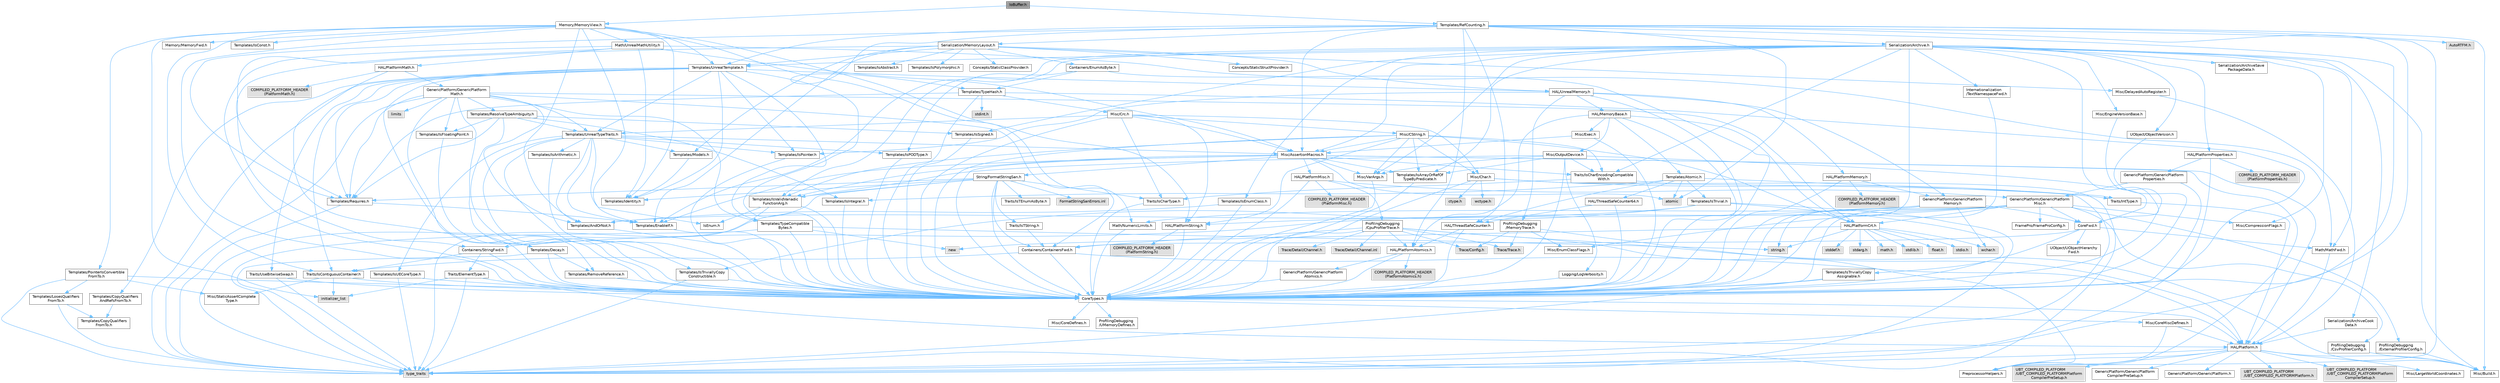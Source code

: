 digraph "IoBuffer.h"
{
 // INTERACTIVE_SVG=YES
 // LATEX_PDF_SIZE
  bgcolor="transparent";
  edge [fontname=Helvetica,fontsize=10,labelfontname=Helvetica,labelfontsize=10];
  node [fontname=Helvetica,fontsize=10,shape=box,height=0.2,width=0.4];
  Node1 [id="Node000001",label="IoBuffer.h",height=0.2,width=0.4,color="gray40", fillcolor="grey60", style="filled", fontcolor="black",tooltip=" "];
  Node1 -> Node2 [id="edge1_Node000001_Node000002",color="steelblue1",style="solid",tooltip=" "];
  Node2 [id="Node000002",label="Memory/MemoryView.h",height=0.2,width=0.4,color="grey40", fillcolor="white", style="filled",URL="$db/d99/MemoryView_8h.html",tooltip=" "];
  Node2 -> Node3 [id="edge2_Node000002_Node000003",color="steelblue1",style="solid",tooltip=" "];
  Node3 [id="Node000003",label="CoreTypes.h",height=0.2,width=0.4,color="grey40", fillcolor="white", style="filled",URL="$dc/dec/CoreTypes_8h.html",tooltip=" "];
  Node3 -> Node4 [id="edge3_Node000003_Node000004",color="steelblue1",style="solid",tooltip=" "];
  Node4 [id="Node000004",label="HAL/Platform.h",height=0.2,width=0.4,color="grey40", fillcolor="white", style="filled",URL="$d9/dd0/Platform_8h.html",tooltip=" "];
  Node4 -> Node5 [id="edge4_Node000004_Node000005",color="steelblue1",style="solid",tooltip=" "];
  Node5 [id="Node000005",label="Misc/Build.h",height=0.2,width=0.4,color="grey40", fillcolor="white", style="filled",URL="$d3/dbb/Build_8h.html",tooltip=" "];
  Node4 -> Node6 [id="edge5_Node000004_Node000006",color="steelblue1",style="solid",tooltip=" "];
  Node6 [id="Node000006",label="Misc/LargeWorldCoordinates.h",height=0.2,width=0.4,color="grey40", fillcolor="white", style="filled",URL="$d2/dcb/LargeWorldCoordinates_8h.html",tooltip=" "];
  Node4 -> Node7 [id="edge6_Node000004_Node000007",color="steelblue1",style="solid",tooltip=" "];
  Node7 [id="Node000007",label="type_traits",height=0.2,width=0.4,color="grey60", fillcolor="#E0E0E0", style="filled",tooltip=" "];
  Node4 -> Node8 [id="edge7_Node000004_Node000008",color="steelblue1",style="solid",tooltip=" "];
  Node8 [id="Node000008",label="PreprocessorHelpers.h",height=0.2,width=0.4,color="grey40", fillcolor="white", style="filled",URL="$db/ddb/PreprocessorHelpers_8h.html",tooltip=" "];
  Node4 -> Node9 [id="edge8_Node000004_Node000009",color="steelblue1",style="solid",tooltip=" "];
  Node9 [id="Node000009",label="UBT_COMPILED_PLATFORM\l/UBT_COMPILED_PLATFORMPlatform\lCompilerPreSetup.h",height=0.2,width=0.4,color="grey60", fillcolor="#E0E0E0", style="filled",tooltip=" "];
  Node4 -> Node10 [id="edge9_Node000004_Node000010",color="steelblue1",style="solid",tooltip=" "];
  Node10 [id="Node000010",label="GenericPlatform/GenericPlatform\lCompilerPreSetup.h",height=0.2,width=0.4,color="grey40", fillcolor="white", style="filled",URL="$d9/dc8/GenericPlatformCompilerPreSetup_8h.html",tooltip=" "];
  Node4 -> Node11 [id="edge10_Node000004_Node000011",color="steelblue1",style="solid",tooltip=" "];
  Node11 [id="Node000011",label="GenericPlatform/GenericPlatform.h",height=0.2,width=0.4,color="grey40", fillcolor="white", style="filled",URL="$d6/d84/GenericPlatform_8h.html",tooltip=" "];
  Node4 -> Node12 [id="edge11_Node000004_Node000012",color="steelblue1",style="solid",tooltip=" "];
  Node12 [id="Node000012",label="UBT_COMPILED_PLATFORM\l/UBT_COMPILED_PLATFORMPlatform.h",height=0.2,width=0.4,color="grey60", fillcolor="#E0E0E0", style="filled",tooltip=" "];
  Node4 -> Node13 [id="edge12_Node000004_Node000013",color="steelblue1",style="solid",tooltip=" "];
  Node13 [id="Node000013",label="UBT_COMPILED_PLATFORM\l/UBT_COMPILED_PLATFORMPlatform\lCompilerSetup.h",height=0.2,width=0.4,color="grey60", fillcolor="#E0E0E0", style="filled",tooltip=" "];
  Node3 -> Node14 [id="edge13_Node000003_Node000014",color="steelblue1",style="solid",tooltip=" "];
  Node14 [id="Node000014",label="ProfilingDebugging\l/UMemoryDefines.h",height=0.2,width=0.4,color="grey40", fillcolor="white", style="filled",URL="$d2/da2/UMemoryDefines_8h.html",tooltip=" "];
  Node3 -> Node15 [id="edge14_Node000003_Node000015",color="steelblue1",style="solid",tooltip=" "];
  Node15 [id="Node000015",label="Misc/CoreMiscDefines.h",height=0.2,width=0.4,color="grey40", fillcolor="white", style="filled",URL="$da/d38/CoreMiscDefines_8h.html",tooltip=" "];
  Node15 -> Node4 [id="edge15_Node000015_Node000004",color="steelblue1",style="solid",tooltip=" "];
  Node15 -> Node8 [id="edge16_Node000015_Node000008",color="steelblue1",style="solid",tooltip=" "];
  Node3 -> Node16 [id="edge17_Node000003_Node000016",color="steelblue1",style="solid",tooltip=" "];
  Node16 [id="Node000016",label="Misc/CoreDefines.h",height=0.2,width=0.4,color="grey40", fillcolor="white", style="filled",URL="$d3/dd2/CoreDefines_8h.html",tooltip=" "];
  Node2 -> Node17 [id="edge18_Node000002_Node000017",color="steelblue1",style="solid",tooltip=" "];
  Node17 [id="Node000017",label="HAL/PlatformString.h",height=0.2,width=0.4,color="grey40", fillcolor="white", style="filled",URL="$db/db5/PlatformString_8h.html",tooltip=" "];
  Node17 -> Node3 [id="edge19_Node000017_Node000003",color="steelblue1",style="solid",tooltip=" "];
  Node17 -> Node18 [id="edge20_Node000017_Node000018",color="steelblue1",style="solid",tooltip=" "];
  Node18 [id="Node000018",label="COMPILED_PLATFORM_HEADER\l(PlatformString.h)",height=0.2,width=0.4,color="grey60", fillcolor="#E0E0E0", style="filled",tooltip=" "];
  Node2 -> Node19 [id="edge21_Node000002_Node000019",color="steelblue1",style="solid",tooltip=" "];
  Node19 [id="Node000019",label="Math/NumericLimits.h",height=0.2,width=0.4,color="grey40", fillcolor="white", style="filled",URL="$df/d1b/NumericLimits_8h.html",tooltip=" "];
  Node19 -> Node3 [id="edge22_Node000019_Node000003",color="steelblue1",style="solid",tooltip=" "];
  Node2 -> Node20 [id="edge23_Node000002_Node000020",color="steelblue1",style="solid",tooltip=" "];
  Node20 [id="Node000020",label="Math/UnrealMathUtility.h",height=0.2,width=0.4,color="grey40", fillcolor="white", style="filled",URL="$db/db8/UnrealMathUtility_8h.html",tooltip=" "];
  Node20 -> Node3 [id="edge24_Node000020_Node000003",color="steelblue1",style="solid",tooltip=" "];
  Node20 -> Node21 [id="edge25_Node000020_Node000021",color="steelblue1",style="solid",tooltip=" "];
  Node21 [id="Node000021",label="Misc/AssertionMacros.h",height=0.2,width=0.4,color="grey40", fillcolor="white", style="filled",URL="$d0/dfa/AssertionMacros_8h.html",tooltip=" "];
  Node21 -> Node3 [id="edge26_Node000021_Node000003",color="steelblue1",style="solid",tooltip=" "];
  Node21 -> Node4 [id="edge27_Node000021_Node000004",color="steelblue1",style="solid",tooltip=" "];
  Node21 -> Node22 [id="edge28_Node000021_Node000022",color="steelblue1",style="solid",tooltip=" "];
  Node22 [id="Node000022",label="HAL/PlatformMisc.h",height=0.2,width=0.4,color="grey40", fillcolor="white", style="filled",URL="$d0/df5/PlatformMisc_8h.html",tooltip=" "];
  Node22 -> Node3 [id="edge29_Node000022_Node000003",color="steelblue1",style="solid",tooltip=" "];
  Node22 -> Node23 [id="edge30_Node000022_Node000023",color="steelblue1",style="solid",tooltip=" "];
  Node23 [id="Node000023",label="GenericPlatform/GenericPlatform\lMisc.h",height=0.2,width=0.4,color="grey40", fillcolor="white", style="filled",URL="$db/d9a/GenericPlatformMisc_8h.html",tooltip=" "];
  Node23 -> Node24 [id="edge31_Node000023_Node000024",color="steelblue1",style="solid",tooltip=" "];
  Node24 [id="Node000024",label="Containers/StringFwd.h",height=0.2,width=0.4,color="grey40", fillcolor="white", style="filled",URL="$df/d37/StringFwd_8h.html",tooltip=" "];
  Node24 -> Node3 [id="edge32_Node000024_Node000003",color="steelblue1",style="solid",tooltip=" "];
  Node24 -> Node25 [id="edge33_Node000024_Node000025",color="steelblue1",style="solid",tooltip=" "];
  Node25 [id="Node000025",label="Traits/ElementType.h",height=0.2,width=0.4,color="grey40", fillcolor="white", style="filled",URL="$d5/d4f/ElementType_8h.html",tooltip=" "];
  Node25 -> Node4 [id="edge34_Node000025_Node000004",color="steelblue1",style="solid",tooltip=" "];
  Node25 -> Node26 [id="edge35_Node000025_Node000026",color="steelblue1",style="solid",tooltip=" "];
  Node26 [id="Node000026",label="initializer_list",height=0.2,width=0.4,color="grey60", fillcolor="#E0E0E0", style="filled",tooltip=" "];
  Node25 -> Node7 [id="edge36_Node000025_Node000007",color="steelblue1",style="solid",tooltip=" "];
  Node24 -> Node27 [id="edge37_Node000024_Node000027",color="steelblue1",style="solid",tooltip=" "];
  Node27 [id="Node000027",label="Traits/IsContiguousContainer.h",height=0.2,width=0.4,color="grey40", fillcolor="white", style="filled",URL="$d5/d3c/IsContiguousContainer_8h.html",tooltip=" "];
  Node27 -> Node3 [id="edge38_Node000027_Node000003",color="steelblue1",style="solid",tooltip=" "];
  Node27 -> Node28 [id="edge39_Node000027_Node000028",color="steelblue1",style="solid",tooltip=" "];
  Node28 [id="Node000028",label="Misc/StaticAssertComplete\lType.h",height=0.2,width=0.4,color="grey40", fillcolor="white", style="filled",URL="$d5/d4e/StaticAssertCompleteType_8h.html",tooltip=" "];
  Node27 -> Node26 [id="edge40_Node000027_Node000026",color="steelblue1",style="solid",tooltip=" "];
  Node23 -> Node29 [id="edge41_Node000023_Node000029",color="steelblue1",style="solid",tooltip=" "];
  Node29 [id="Node000029",label="CoreFwd.h",height=0.2,width=0.4,color="grey40", fillcolor="white", style="filled",URL="$d1/d1e/CoreFwd_8h.html",tooltip=" "];
  Node29 -> Node3 [id="edge42_Node000029_Node000003",color="steelblue1",style="solid",tooltip=" "];
  Node29 -> Node30 [id="edge43_Node000029_Node000030",color="steelblue1",style="solid",tooltip=" "];
  Node30 [id="Node000030",label="Containers/ContainersFwd.h",height=0.2,width=0.4,color="grey40", fillcolor="white", style="filled",URL="$d4/d0a/ContainersFwd_8h.html",tooltip=" "];
  Node30 -> Node4 [id="edge44_Node000030_Node000004",color="steelblue1",style="solid",tooltip=" "];
  Node30 -> Node3 [id="edge45_Node000030_Node000003",color="steelblue1",style="solid",tooltip=" "];
  Node30 -> Node27 [id="edge46_Node000030_Node000027",color="steelblue1",style="solid",tooltip=" "];
  Node29 -> Node31 [id="edge47_Node000029_Node000031",color="steelblue1",style="solid",tooltip=" "];
  Node31 [id="Node000031",label="Math/MathFwd.h",height=0.2,width=0.4,color="grey40", fillcolor="white", style="filled",URL="$d2/d10/MathFwd_8h.html",tooltip=" "];
  Node31 -> Node4 [id="edge48_Node000031_Node000004",color="steelblue1",style="solid",tooltip=" "];
  Node29 -> Node32 [id="edge49_Node000029_Node000032",color="steelblue1",style="solid",tooltip=" "];
  Node32 [id="Node000032",label="UObject/UObjectHierarchy\lFwd.h",height=0.2,width=0.4,color="grey40", fillcolor="white", style="filled",URL="$d3/d13/UObjectHierarchyFwd_8h.html",tooltip=" "];
  Node23 -> Node3 [id="edge50_Node000023_Node000003",color="steelblue1",style="solid",tooltip=" "];
  Node23 -> Node33 [id="edge51_Node000023_Node000033",color="steelblue1",style="solid",tooltip=" "];
  Node33 [id="Node000033",label="FramePro/FrameProConfig.h",height=0.2,width=0.4,color="grey40", fillcolor="white", style="filled",URL="$d7/d90/FrameProConfig_8h.html",tooltip=" "];
  Node23 -> Node34 [id="edge52_Node000023_Node000034",color="steelblue1",style="solid",tooltip=" "];
  Node34 [id="Node000034",label="HAL/PlatformCrt.h",height=0.2,width=0.4,color="grey40", fillcolor="white", style="filled",URL="$d8/d75/PlatformCrt_8h.html",tooltip=" "];
  Node34 -> Node35 [id="edge53_Node000034_Node000035",color="steelblue1",style="solid",tooltip=" "];
  Node35 [id="Node000035",label="new",height=0.2,width=0.4,color="grey60", fillcolor="#E0E0E0", style="filled",tooltip=" "];
  Node34 -> Node36 [id="edge54_Node000034_Node000036",color="steelblue1",style="solid",tooltip=" "];
  Node36 [id="Node000036",label="wchar.h",height=0.2,width=0.4,color="grey60", fillcolor="#E0E0E0", style="filled",tooltip=" "];
  Node34 -> Node37 [id="edge55_Node000034_Node000037",color="steelblue1",style="solid",tooltip=" "];
  Node37 [id="Node000037",label="stddef.h",height=0.2,width=0.4,color="grey60", fillcolor="#E0E0E0", style="filled",tooltip=" "];
  Node34 -> Node38 [id="edge56_Node000034_Node000038",color="steelblue1",style="solid",tooltip=" "];
  Node38 [id="Node000038",label="stdlib.h",height=0.2,width=0.4,color="grey60", fillcolor="#E0E0E0", style="filled",tooltip=" "];
  Node34 -> Node39 [id="edge57_Node000034_Node000039",color="steelblue1",style="solid",tooltip=" "];
  Node39 [id="Node000039",label="stdio.h",height=0.2,width=0.4,color="grey60", fillcolor="#E0E0E0", style="filled",tooltip=" "];
  Node34 -> Node40 [id="edge58_Node000034_Node000040",color="steelblue1",style="solid",tooltip=" "];
  Node40 [id="Node000040",label="stdarg.h",height=0.2,width=0.4,color="grey60", fillcolor="#E0E0E0", style="filled",tooltip=" "];
  Node34 -> Node41 [id="edge59_Node000034_Node000041",color="steelblue1",style="solid",tooltip=" "];
  Node41 [id="Node000041",label="math.h",height=0.2,width=0.4,color="grey60", fillcolor="#E0E0E0", style="filled",tooltip=" "];
  Node34 -> Node42 [id="edge60_Node000034_Node000042",color="steelblue1",style="solid",tooltip=" "];
  Node42 [id="Node000042",label="float.h",height=0.2,width=0.4,color="grey60", fillcolor="#E0E0E0", style="filled",tooltip=" "];
  Node34 -> Node43 [id="edge61_Node000034_Node000043",color="steelblue1",style="solid",tooltip=" "];
  Node43 [id="Node000043",label="string.h",height=0.2,width=0.4,color="grey60", fillcolor="#E0E0E0", style="filled",tooltip=" "];
  Node23 -> Node19 [id="edge62_Node000023_Node000019",color="steelblue1",style="solid",tooltip=" "];
  Node23 -> Node44 [id="edge63_Node000023_Node000044",color="steelblue1",style="solid",tooltip=" "];
  Node44 [id="Node000044",label="Misc/CompressionFlags.h",height=0.2,width=0.4,color="grey40", fillcolor="white", style="filled",URL="$d9/d76/CompressionFlags_8h.html",tooltip=" "];
  Node23 -> Node45 [id="edge64_Node000023_Node000045",color="steelblue1",style="solid",tooltip=" "];
  Node45 [id="Node000045",label="Misc/EnumClassFlags.h",height=0.2,width=0.4,color="grey40", fillcolor="white", style="filled",URL="$d8/de7/EnumClassFlags_8h.html",tooltip=" "];
  Node23 -> Node46 [id="edge65_Node000023_Node000046",color="steelblue1",style="solid",tooltip=" "];
  Node46 [id="Node000046",label="ProfilingDebugging\l/CsvProfilerConfig.h",height=0.2,width=0.4,color="grey40", fillcolor="white", style="filled",URL="$d3/d88/CsvProfilerConfig_8h.html",tooltip=" "];
  Node46 -> Node5 [id="edge66_Node000046_Node000005",color="steelblue1",style="solid",tooltip=" "];
  Node23 -> Node47 [id="edge67_Node000023_Node000047",color="steelblue1",style="solid",tooltip=" "];
  Node47 [id="Node000047",label="ProfilingDebugging\l/ExternalProfilerConfig.h",height=0.2,width=0.4,color="grey40", fillcolor="white", style="filled",URL="$d3/dbb/ExternalProfilerConfig_8h.html",tooltip=" "];
  Node47 -> Node5 [id="edge68_Node000047_Node000005",color="steelblue1",style="solid",tooltip=" "];
  Node22 -> Node48 [id="edge69_Node000022_Node000048",color="steelblue1",style="solid",tooltip=" "];
  Node48 [id="Node000048",label="COMPILED_PLATFORM_HEADER\l(PlatformMisc.h)",height=0.2,width=0.4,color="grey60", fillcolor="#E0E0E0", style="filled",tooltip=" "];
  Node22 -> Node49 [id="edge70_Node000022_Node000049",color="steelblue1",style="solid",tooltip=" "];
  Node49 [id="Node000049",label="ProfilingDebugging\l/CpuProfilerTrace.h",height=0.2,width=0.4,color="grey40", fillcolor="white", style="filled",URL="$da/dcb/CpuProfilerTrace_8h.html",tooltip=" "];
  Node49 -> Node3 [id="edge71_Node000049_Node000003",color="steelblue1",style="solid",tooltip=" "];
  Node49 -> Node30 [id="edge72_Node000049_Node000030",color="steelblue1",style="solid",tooltip=" "];
  Node49 -> Node50 [id="edge73_Node000049_Node000050",color="steelblue1",style="solid",tooltip=" "];
  Node50 [id="Node000050",label="HAL/PlatformAtomics.h",height=0.2,width=0.4,color="grey40", fillcolor="white", style="filled",URL="$d3/d36/PlatformAtomics_8h.html",tooltip=" "];
  Node50 -> Node3 [id="edge74_Node000050_Node000003",color="steelblue1",style="solid",tooltip=" "];
  Node50 -> Node51 [id="edge75_Node000050_Node000051",color="steelblue1",style="solid",tooltip=" "];
  Node51 [id="Node000051",label="GenericPlatform/GenericPlatform\lAtomics.h",height=0.2,width=0.4,color="grey40", fillcolor="white", style="filled",URL="$da/d72/GenericPlatformAtomics_8h.html",tooltip=" "];
  Node51 -> Node3 [id="edge76_Node000051_Node000003",color="steelblue1",style="solid",tooltip=" "];
  Node50 -> Node52 [id="edge77_Node000050_Node000052",color="steelblue1",style="solid",tooltip=" "];
  Node52 [id="Node000052",label="COMPILED_PLATFORM_HEADER\l(PlatformAtomics.h)",height=0.2,width=0.4,color="grey60", fillcolor="#E0E0E0", style="filled",tooltip=" "];
  Node49 -> Node8 [id="edge78_Node000049_Node000008",color="steelblue1",style="solid",tooltip=" "];
  Node49 -> Node5 [id="edge79_Node000049_Node000005",color="steelblue1",style="solid",tooltip=" "];
  Node49 -> Node53 [id="edge80_Node000049_Node000053",color="steelblue1",style="solid",tooltip=" "];
  Node53 [id="Node000053",label="Trace/Config.h",height=0.2,width=0.4,color="grey60", fillcolor="#E0E0E0", style="filled",tooltip=" "];
  Node49 -> Node54 [id="edge81_Node000049_Node000054",color="steelblue1",style="solid",tooltip=" "];
  Node54 [id="Node000054",label="Trace/Detail/Channel.h",height=0.2,width=0.4,color="grey60", fillcolor="#E0E0E0", style="filled",tooltip=" "];
  Node49 -> Node55 [id="edge82_Node000049_Node000055",color="steelblue1",style="solid",tooltip=" "];
  Node55 [id="Node000055",label="Trace/Detail/Channel.inl",height=0.2,width=0.4,color="grey60", fillcolor="#E0E0E0", style="filled",tooltip=" "];
  Node49 -> Node56 [id="edge83_Node000049_Node000056",color="steelblue1",style="solid",tooltip=" "];
  Node56 [id="Node000056",label="Trace/Trace.h",height=0.2,width=0.4,color="grey60", fillcolor="#E0E0E0", style="filled",tooltip=" "];
  Node21 -> Node8 [id="edge84_Node000021_Node000008",color="steelblue1",style="solid",tooltip=" "];
  Node21 -> Node57 [id="edge85_Node000021_Node000057",color="steelblue1",style="solid",tooltip=" "];
  Node57 [id="Node000057",label="Templates/EnableIf.h",height=0.2,width=0.4,color="grey40", fillcolor="white", style="filled",URL="$d7/d60/EnableIf_8h.html",tooltip=" "];
  Node57 -> Node3 [id="edge86_Node000057_Node000003",color="steelblue1",style="solid",tooltip=" "];
  Node21 -> Node58 [id="edge87_Node000021_Node000058",color="steelblue1",style="solid",tooltip=" "];
  Node58 [id="Node000058",label="Templates/IsArrayOrRefOf\lTypeByPredicate.h",height=0.2,width=0.4,color="grey40", fillcolor="white", style="filled",URL="$d6/da1/IsArrayOrRefOfTypeByPredicate_8h.html",tooltip=" "];
  Node58 -> Node3 [id="edge88_Node000058_Node000003",color="steelblue1",style="solid",tooltip=" "];
  Node21 -> Node59 [id="edge89_Node000021_Node000059",color="steelblue1",style="solid",tooltip=" "];
  Node59 [id="Node000059",label="Templates/IsValidVariadic\lFunctionArg.h",height=0.2,width=0.4,color="grey40", fillcolor="white", style="filled",URL="$d0/dc8/IsValidVariadicFunctionArg_8h.html",tooltip=" "];
  Node59 -> Node3 [id="edge90_Node000059_Node000003",color="steelblue1",style="solid",tooltip=" "];
  Node59 -> Node60 [id="edge91_Node000059_Node000060",color="steelblue1",style="solid",tooltip=" "];
  Node60 [id="Node000060",label="IsEnum.h",height=0.2,width=0.4,color="grey40", fillcolor="white", style="filled",URL="$d4/de5/IsEnum_8h.html",tooltip=" "];
  Node59 -> Node7 [id="edge92_Node000059_Node000007",color="steelblue1",style="solid",tooltip=" "];
  Node21 -> Node61 [id="edge93_Node000021_Node000061",color="steelblue1",style="solid",tooltip=" "];
  Node61 [id="Node000061",label="Traits/IsCharEncodingCompatible\lWith.h",height=0.2,width=0.4,color="grey40", fillcolor="white", style="filled",URL="$df/dd1/IsCharEncodingCompatibleWith_8h.html",tooltip=" "];
  Node61 -> Node7 [id="edge94_Node000061_Node000007",color="steelblue1",style="solid",tooltip=" "];
  Node61 -> Node62 [id="edge95_Node000061_Node000062",color="steelblue1",style="solid",tooltip=" "];
  Node62 [id="Node000062",label="Traits/IsCharType.h",height=0.2,width=0.4,color="grey40", fillcolor="white", style="filled",URL="$db/d51/IsCharType_8h.html",tooltip=" "];
  Node62 -> Node3 [id="edge96_Node000062_Node000003",color="steelblue1",style="solid",tooltip=" "];
  Node21 -> Node63 [id="edge97_Node000021_Node000063",color="steelblue1",style="solid",tooltip=" "];
  Node63 [id="Node000063",label="Misc/VarArgs.h",height=0.2,width=0.4,color="grey40", fillcolor="white", style="filled",URL="$d5/d6f/VarArgs_8h.html",tooltip=" "];
  Node63 -> Node3 [id="edge98_Node000063_Node000003",color="steelblue1",style="solid",tooltip=" "];
  Node21 -> Node64 [id="edge99_Node000021_Node000064",color="steelblue1",style="solid",tooltip=" "];
  Node64 [id="Node000064",label="String/FormatStringSan.h",height=0.2,width=0.4,color="grey40", fillcolor="white", style="filled",URL="$d3/d8b/FormatStringSan_8h.html",tooltip=" "];
  Node64 -> Node7 [id="edge100_Node000064_Node000007",color="steelblue1",style="solid",tooltip=" "];
  Node64 -> Node3 [id="edge101_Node000064_Node000003",color="steelblue1",style="solid",tooltip=" "];
  Node64 -> Node65 [id="edge102_Node000064_Node000065",color="steelblue1",style="solid",tooltip=" "];
  Node65 [id="Node000065",label="Templates/Requires.h",height=0.2,width=0.4,color="grey40", fillcolor="white", style="filled",URL="$dc/d96/Requires_8h.html",tooltip=" "];
  Node65 -> Node57 [id="edge103_Node000065_Node000057",color="steelblue1",style="solid",tooltip=" "];
  Node65 -> Node7 [id="edge104_Node000065_Node000007",color="steelblue1",style="solid",tooltip=" "];
  Node64 -> Node66 [id="edge105_Node000064_Node000066",color="steelblue1",style="solid",tooltip=" "];
  Node66 [id="Node000066",label="Templates/Identity.h",height=0.2,width=0.4,color="grey40", fillcolor="white", style="filled",URL="$d0/dd5/Identity_8h.html",tooltip=" "];
  Node64 -> Node59 [id="edge106_Node000064_Node000059",color="steelblue1",style="solid",tooltip=" "];
  Node64 -> Node62 [id="edge107_Node000064_Node000062",color="steelblue1",style="solid",tooltip=" "];
  Node64 -> Node67 [id="edge108_Node000064_Node000067",color="steelblue1",style="solid",tooltip=" "];
  Node67 [id="Node000067",label="Traits/IsTEnumAsByte.h",height=0.2,width=0.4,color="grey40", fillcolor="white", style="filled",URL="$d1/de6/IsTEnumAsByte_8h.html",tooltip=" "];
  Node64 -> Node68 [id="edge109_Node000064_Node000068",color="steelblue1",style="solid",tooltip=" "];
  Node68 [id="Node000068",label="Traits/IsTString.h",height=0.2,width=0.4,color="grey40", fillcolor="white", style="filled",URL="$d0/df8/IsTString_8h.html",tooltip=" "];
  Node68 -> Node30 [id="edge110_Node000068_Node000030",color="steelblue1",style="solid",tooltip=" "];
  Node64 -> Node30 [id="edge111_Node000064_Node000030",color="steelblue1",style="solid",tooltip=" "];
  Node64 -> Node69 [id="edge112_Node000064_Node000069",color="steelblue1",style="solid",tooltip=" "];
  Node69 [id="Node000069",label="FormatStringSanErrors.inl",height=0.2,width=0.4,color="grey60", fillcolor="#E0E0E0", style="filled",tooltip=" "];
  Node21 -> Node70 [id="edge113_Node000021_Node000070",color="steelblue1",style="solid",tooltip=" "];
  Node70 [id="Node000070",label="atomic",height=0.2,width=0.4,color="grey60", fillcolor="#E0E0E0", style="filled",tooltip=" "];
  Node20 -> Node71 [id="edge114_Node000020_Node000071",color="steelblue1",style="solid",tooltip=" "];
  Node71 [id="Node000071",label="HAL/PlatformMath.h",height=0.2,width=0.4,color="grey40", fillcolor="white", style="filled",URL="$dc/d53/PlatformMath_8h.html",tooltip=" "];
  Node71 -> Node3 [id="edge115_Node000071_Node000003",color="steelblue1",style="solid",tooltip=" "];
  Node71 -> Node72 [id="edge116_Node000071_Node000072",color="steelblue1",style="solid",tooltip=" "];
  Node72 [id="Node000072",label="GenericPlatform/GenericPlatform\lMath.h",height=0.2,width=0.4,color="grey40", fillcolor="white", style="filled",URL="$d5/d79/GenericPlatformMath_8h.html",tooltip=" "];
  Node72 -> Node3 [id="edge117_Node000072_Node000003",color="steelblue1",style="solid",tooltip=" "];
  Node72 -> Node30 [id="edge118_Node000072_Node000030",color="steelblue1",style="solid",tooltip=" "];
  Node72 -> Node34 [id="edge119_Node000072_Node000034",color="steelblue1",style="solid",tooltip=" "];
  Node72 -> Node73 [id="edge120_Node000072_Node000073",color="steelblue1",style="solid",tooltip=" "];
  Node73 [id="Node000073",label="Templates/AndOrNot.h",height=0.2,width=0.4,color="grey40", fillcolor="white", style="filled",URL="$db/d0a/AndOrNot_8h.html",tooltip=" "];
  Node73 -> Node3 [id="edge121_Node000073_Node000003",color="steelblue1",style="solid",tooltip=" "];
  Node72 -> Node74 [id="edge122_Node000072_Node000074",color="steelblue1",style="solid",tooltip=" "];
  Node74 [id="Node000074",label="Templates/Decay.h",height=0.2,width=0.4,color="grey40", fillcolor="white", style="filled",URL="$dd/d0f/Decay_8h.html",tooltip=" "];
  Node74 -> Node3 [id="edge123_Node000074_Node000003",color="steelblue1",style="solid",tooltip=" "];
  Node74 -> Node75 [id="edge124_Node000074_Node000075",color="steelblue1",style="solid",tooltip=" "];
  Node75 [id="Node000075",label="Templates/RemoveReference.h",height=0.2,width=0.4,color="grey40", fillcolor="white", style="filled",URL="$da/dbe/RemoveReference_8h.html",tooltip=" "];
  Node75 -> Node3 [id="edge125_Node000075_Node000003",color="steelblue1",style="solid",tooltip=" "];
  Node74 -> Node7 [id="edge126_Node000074_Node000007",color="steelblue1",style="solid",tooltip=" "];
  Node72 -> Node76 [id="edge127_Node000072_Node000076",color="steelblue1",style="solid",tooltip=" "];
  Node76 [id="Node000076",label="Templates/IsFloatingPoint.h",height=0.2,width=0.4,color="grey40", fillcolor="white", style="filled",URL="$d3/d11/IsFloatingPoint_8h.html",tooltip=" "];
  Node76 -> Node3 [id="edge128_Node000076_Node000003",color="steelblue1",style="solid",tooltip=" "];
  Node72 -> Node77 [id="edge129_Node000072_Node000077",color="steelblue1",style="solid",tooltip=" "];
  Node77 [id="Node000077",label="Templates/UnrealTypeTraits.h",height=0.2,width=0.4,color="grey40", fillcolor="white", style="filled",URL="$d2/d2d/UnrealTypeTraits_8h.html",tooltip=" "];
  Node77 -> Node3 [id="edge130_Node000077_Node000003",color="steelblue1",style="solid",tooltip=" "];
  Node77 -> Node78 [id="edge131_Node000077_Node000078",color="steelblue1",style="solid",tooltip=" "];
  Node78 [id="Node000078",label="Templates/IsPointer.h",height=0.2,width=0.4,color="grey40", fillcolor="white", style="filled",URL="$d7/d05/IsPointer_8h.html",tooltip=" "];
  Node78 -> Node3 [id="edge132_Node000078_Node000003",color="steelblue1",style="solid",tooltip=" "];
  Node77 -> Node21 [id="edge133_Node000077_Node000021",color="steelblue1",style="solid",tooltip=" "];
  Node77 -> Node73 [id="edge134_Node000077_Node000073",color="steelblue1",style="solid",tooltip=" "];
  Node77 -> Node57 [id="edge135_Node000077_Node000057",color="steelblue1",style="solid",tooltip=" "];
  Node77 -> Node79 [id="edge136_Node000077_Node000079",color="steelblue1",style="solid",tooltip=" "];
  Node79 [id="Node000079",label="Templates/IsArithmetic.h",height=0.2,width=0.4,color="grey40", fillcolor="white", style="filled",URL="$d2/d5d/IsArithmetic_8h.html",tooltip=" "];
  Node79 -> Node3 [id="edge137_Node000079_Node000003",color="steelblue1",style="solid",tooltip=" "];
  Node77 -> Node60 [id="edge138_Node000077_Node000060",color="steelblue1",style="solid",tooltip=" "];
  Node77 -> Node80 [id="edge139_Node000077_Node000080",color="steelblue1",style="solid",tooltip=" "];
  Node80 [id="Node000080",label="Templates/Models.h",height=0.2,width=0.4,color="grey40", fillcolor="white", style="filled",URL="$d3/d0c/Models_8h.html",tooltip=" "];
  Node80 -> Node66 [id="edge140_Node000080_Node000066",color="steelblue1",style="solid",tooltip=" "];
  Node77 -> Node81 [id="edge141_Node000077_Node000081",color="steelblue1",style="solid",tooltip=" "];
  Node81 [id="Node000081",label="Templates/IsPODType.h",height=0.2,width=0.4,color="grey40", fillcolor="white", style="filled",URL="$d7/db1/IsPODType_8h.html",tooltip=" "];
  Node81 -> Node3 [id="edge142_Node000081_Node000003",color="steelblue1",style="solid",tooltip=" "];
  Node77 -> Node82 [id="edge143_Node000077_Node000082",color="steelblue1",style="solid",tooltip=" "];
  Node82 [id="Node000082",label="Templates/IsUECoreType.h",height=0.2,width=0.4,color="grey40", fillcolor="white", style="filled",URL="$d1/db8/IsUECoreType_8h.html",tooltip=" "];
  Node82 -> Node3 [id="edge144_Node000082_Node000003",color="steelblue1",style="solid",tooltip=" "];
  Node82 -> Node7 [id="edge145_Node000082_Node000007",color="steelblue1",style="solid",tooltip=" "];
  Node77 -> Node83 [id="edge146_Node000077_Node000083",color="steelblue1",style="solid",tooltip=" "];
  Node83 [id="Node000083",label="Templates/IsTriviallyCopy\lConstructible.h",height=0.2,width=0.4,color="grey40", fillcolor="white", style="filled",URL="$d3/d78/IsTriviallyCopyConstructible_8h.html",tooltip=" "];
  Node83 -> Node3 [id="edge147_Node000083_Node000003",color="steelblue1",style="solid",tooltip=" "];
  Node83 -> Node7 [id="edge148_Node000083_Node000007",color="steelblue1",style="solid",tooltip=" "];
  Node72 -> Node65 [id="edge149_Node000072_Node000065",color="steelblue1",style="solid",tooltip=" "];
  Node72 -> Node84 [id="edge150_Node000072_Node000084",color="steelblue1",style="solid",tooltip=" "];
  Node84 [id="Node000084",label="Templates/ResolveTypeAmbiguity.h",height=0.2,width=0.4,color="grey40", fillcolor="white", style="filled",URL="$df/d1f/ResolveTypeAmbiguity_8h.html",tooltip=" "];
  Node84 -> Node3 [id="edge151_Node000084_Node000003",color="steelblue1",style="solid",tooltip=" "];
  Node84 -> Node76 [id="edge152_Node000084_Node000076",color="steelblue1",style="solid",tooltip=" "];
  Node84 -> Node77 [id="edge153_Node000084_Node000077",color="steelblue1",style="solid",tooltip=" "];
  Node84 -> Node85 [id="edge154_Node000084_Node000085",color="steelblue1",style="solid",tooltip=" "];
  Node85 [id="Node000085",label="Templates/IsSigned.h",height=0.2,width=0.4,color="grey40", fillcolor="white", style="filled",URL="$d8/dd8/IsSigned_8h.html",tooltip=" "];
  Node85 -> Node3 [id="edge155_Node000085_Node000003",color="steelblue1",style="solid",tooltip=" "];
  Node84 -> Node86 [id="edge156_Node000084_Node000086",color="steelblue1",style="solid",tooltip=" "];
  Node86 [id="Node000086",label="Templates/IsIntegral.h",height=0.2,width=0.4,color="grey40", fillcolor="white", style="filled",URL="$da/d64/IsIntegral_8h.html",tooltip=" "];
  Node86 -> Node3 [id="edge157_Node000086_Node000003",color="steelblue1",style="solid",tooltip=" "];
  Node84 -> Node65 [id="edge158_Node000084_Node000065",color="steelblue1",style="solid",tooltip=" "];
  Node72 -> Node87 [id="edge159_Node000072_Node000087",color="steelblue1",style="solid",tooltip=" "];
  Node87 [id="Node000087",label="Templates/TypeCompatible\lBytes.h",height=0.2,width=0.4,color="grey40", fillcolor="white", style="filled",URL="$df/d0a/TypeCompatibleBytes_8h.html",tooltip=" "];
  Node87 -> Node3 [id="edge160_Node000087_Node000003",color="steelblue1",style="solid",tooltip=" "];
  Node87 -> Node43 [id="edge161_Node000087_Node000043",color="steelblue1",style="solid",tooltip=" "];
  Node87 -> Node35 [id="edge162_Node000087_Node000035",color="steelblue1",style="solid",tooltip=" "];
  Node87 -> Node7 [id="edge163_Node000087_Node000007",color="steelblue1",style="solid",tooltip=" "];
  Node72 -> Node88 [id="edge164_Node000072_Node000088",color="steelblue1",style="solid",tooltip=" "];
  Node88 [id="Node000088",label="limits",height=0.2,width=0.4,color="grey60", fillcolor="#E0E0E0", style="filled",tooltip=" "];
  Node72 -> Node7 [id="edge165_Node000072_Node000007",color="steelblue1",style="solid",tooltip=" "];
  Node71 -> Node89 [id="edge166_Node000071_Node000089",color="steelblue1",style="solid",tooltip=" "];
  Node89 [id="Node000089",label="COMPILED_PLATFORM_HEADER\l(PlatformMath.h)",height=0.2,width=0.4,color="grey60", fillcolor="#E0E0E0", style="filled",tooltip=" "];
  Node20 -> Node31 [id="edge167_Node000020_Node000031",color="steelblue1",style="solid",tooltip=" "];
  Node20 -> Node66 [id="edge168_Node000020_Node000066",color="steelblue1",style="solid",tooltip=" "];
  Node20 -> Node65 [id="edge169_Node000020_Node000065",color="steelblue1",style="solid",tooltip=" "];
  Node2 -> Node90 [id="edge170_Node000002_Node000090",color="steelblue1",style="solid",tooltip=" "];
  Node90 [id="Node000090",label="Memory/MemoryFwd.h",height=0.2,width=0.4,color="grey40", fillcolor="white", style="filled",URL="$df/d72/MemoryFwd_8h.html",tooltip=" "];
  Node2 -> Node73 [id="edge171_Node000002_Node000073",color="steelblue1",style="solid",tooltip=" "];
  Node2 -> Node57 [id="edge172_Node000002_Node000057",color="steelblue1",style="solid",tooltip=" "];
  Node2 -> Node66 [id="edge173_Node000002_Node000066",color="steelblue1",style="solid",tooltip=" "];
  Node2 -> Node91 [id="edge174_Node000002_Node000091",color="steelblue1",style="solid",tooltip=" "];
  Node91 [id="Node000091",label="Templates/IsConst.h",height=0.2,width=0.4,color="grey40", fillcolor="white", style="filled",URL="$dc/dde/IsConst_8h.html",tooltip=" "];
  Node2 -> Node92 [id="edge175_Node000002_Node000092",color="steelblue1",style="solid",tooltip=" "];
  Node92 [id="Node000092",label="Templates/PointerIsConvertible\lFromTo.h",height=0.2,width=0.4,color="grey40", fillcolor="white", style="filled",URL="$d6/d65/PointerIsConvertibleFromTo_8h.html",tooltip=" "];
  Node92 -> Node3 [id="edge176_Node000092_Node000003",color="steelblue1",style="solid",tooltip=" "];
  Node92 -> Node28 [id="edge177_Node000092_Node000028",color="steelblue1",style="solid",tooltip=" "];
  Node92 -> Node93 [id="edge178_Node000092_Node000093",color="steelblue1",style="solid",tooltip=" "];
  Node93 [id="Node000093",label="Templates/LosesQualifiers\lFromTo.h",height=0.2,width=0.4,color="grey40", fillcolor="white", style="filled",URL="$d2/db3/LosesQualifiersFromTo_8h.html",tooltip=" "];
  Node93 -> Node94 [id="edge179_Node000093_Node000094",color="steelblue1",style="solid",tooltip=" "];
  Node94 [id="Node000094",label="Templates/CopyQualifiers\lFromTo.h",height=0.2,width=0.4,color="grey40", fillcolor="white", style="filled",URL="$d5/db4/CopyQualifiersFromTo_8h.html",tooltip=" "];
  Node93 -> Node7 [id="edge180_Node000093_Node000007",color="steelblue1",style="solid",tooltip=" "];
  Node92 -> Node7 [id="edge181_Node000092_Node000007",color="steelblue1",style="solid",tooltip=" "];
  Node2 -> Node95 [id="edge182_Node000002_Node000095",color="steelblue1",style="solid",tooltip=" "];
  Node95 [id="Node000095",label="Templates/UnrealTemplate.h",height=0.2,width=0.4,color="grey40", fillcolor="white", style="filled",URL="$d4/d24/UnrealTemplate_8h.html",tooltip=" "];
  Node95 -> Node3 [id="edge183_Node000095_Node000003",color="steelblue1",style="solid",tooltip=" "];
  Node95 -> Node78 [id="edge184_Node000095_Node000078",color="steelblue1",style="solid",tooltip=" "];
  Node95 -> Node96 [id="edge185_Node000095_Node000096",color="steelblue1",style="solid",tooltip=" "];
  Node96 [id="Node000096",label="HAL/UnrealMemory.h",height=0.2,width=0.4,color="grey40", fillcolor="white", style="filled",URL="$d9/d96/UnrealMemory_8h.html",tooltip=" "];
  Node96 -> Node3 [id="edge186_Node000096_Node000003",color="steelblue1",style="solid",tooltip=" "];
  Node96 -> Node97 [id="edge187_Node000096_Node000097",color="steelblue1",style="solid",tooltip=" "];
  Node97 [id="Node000097",label="GenericPlatform/GenericPlatform\lMemory.h",height=0.2,width=0.4,color="grey40", fillcolor="white", style="filled",URL="$dd/d22/GenericPlatformMemory_8h.html",tooltip=" "];
  Node97 -> Node29 [id="edge188_Node000097_Node000029",color="steelblue1",style="solid",tooltip=" "];
  Node97 -> Node3 [id="edge189_Node000097_Node000003",color="steelblue1",style="solid",tooltip=" "];
  Node97 -> Node17 [id="edge190_Node000097_Node000017",color="steelblue1",style="solid",tooltip=" "];
  Node97 -> Node43 [id="edge191_Node000097_Node000043",color="steelblue1",style="solid",tooltip=" "];
  Node97 -> Node36 [id="edge192_Node000097_Node000036",color="steelblue1",style="solid",tooltip=" "];
  Node96 -> Node98 [id="edge193_Node000096_Node000098",color="steelblue1",style="solid",tooltip=" "];
  Node98 [id="Node000098",label="HAL/MemoryBase.h",height=0.2,width=0.4,color="grey40", fillcolor="white", style="filled",URL="$d6/d9f/MemoryBase_8h.html",tooltip=" "];
  Node98 -> Node3 [id="edge194_Node000098_Node000003",color="steelblue1",style="solid",tooltip=" "];
  Node98 -> Node50 [id="edge195_Node000098_Node000050",color="steelblue1",style="solid",tooltip=" "];
  Node98 -> Node34 [id="edge196_Node000098_Node000034",color="steelblue1",style="solid",tooltip=" "];
  Node98 -> Node99 [id="edge197_Node000098_Node000099",color="steelblue1",style="solid",tooltip=" "];
  Node99 [id="Node000099",label="Misc/Exec.h",height=0.2,width=0.4,color="grey40", fillcolor="white", style="filled",URL="$de/ddb/Exec_8h.html",tooltip=" "];
  Node99 -> Node3 [id="edge198_Node000099_Node000003",color="steelblue1",style="solid",tooltip=" "];
  Node99 -> Node21 [id="edge199_Node000099_Node000021",color="steelblue1",style="solid",tooltip=" "];
  Node98 -> Node100 [id="edge200_Node000098_Node000100",color="steelblue1",style="solid",tooltip=" "];
  Node100 [id="Node000100",label="Misc/OutputDevice.h",height=0.2,width=0.4,color="grey40", fillcolor="white", style="filled",URL="$d7/d32/OutputDevice_8h.html",tooltip=" "];
  Node100 -> Node29 [id="edge201_Node000100_Node000029",color="steelblue1",style="solid",tooltip=" "];
  Node100 -> Node3 [id="edge202_Node000100_Node000003",color="steelblue1",style="solid",tooltip=" "];
  Node100 -> Node101 [id="edge203_Node000100_Node000101",color="steelblue1",style="solid",tooltip=" "];
  Node101 [id="Node000101",label="Logging/LogVerbosity.h",height=0.2,width=0.4,color="grey40", fillcolor="white", style="filled",URL="$d2/d8f/LogVerbosity_8h.html",tooltip=" "];
  Node101 -> Node3 [id="edge204_Node000101_Node000003",color="steelblue1",style="solid",tooltip=" "];
  Node100 -> Node63 [id="edge205_Node000100_Node000063",color="steelblue1",style="solid",tooltip=" "];
  Node100 -> Node58 [id="edge206_Node000100_Node000058",color="steelblue1",style="solid",tooltip=" "];
  Node100 -> Node59 [id="edge207_Node000100_Node000059",color="steelblue1",style="solid",tooltip=" "];
  Node100 -> Node61 [id="edge208_Node000100_Node000061",color="steelblue1",style="solid",tooltip=" "];
  Node98 -> Node102 [id="edge209_Node000098_Node000102",color="steelblue1",style="solid",tooltip=" "];
  Node102 [id="Node000102",label="Templates/Atomic.h",height=0.2,width=0.4,color="grey40", fillcolor="white", style="filled",URL="$d3/d91/Atomic_8h.html",tooltip=" "];
  Node102 -> Node103 [id="edge210_Node000102_Node000103",color="steelblue1",style="solid",tooltip=" "];
  Node103 [id="Node000103",label="HAL/ThreadSafeCounter.h",height=0.2,width=0.4,color="grey40", fillcolor="white", style="filled",URL="$dc/dc9/ThreadSafeCounter_8h.html",tooltip=" "];
  Node103 -> Node3 [id="edge211_Node000103_Node000003",color="steelblue1",style="solid",tooltip=" "];
  Node103 -> Node50 [id="edge212_Node000103_Node000050",color="steelblue1",style="solid",tooltip=" "];
  Node102 -> Node104 [id="edge213_Node000102_Node000104",color="steelblue1",style="solid",tooltip=" "];
  Node104 [id="Node000104",label="HAL/ThreadSafeCounter64.h",height=0.2,width=0.4,color="grey40", fillcolor="white", style="filled",URL="$d0/d12/ThreadSafeCounter64_8h.html",tooltip=" "];
  Node104 -> Node3 [id="edge214_Node000104_Node000003",color="steelblue1",style="solid",tooltip=" "];
  Node104 -> Node103 [id="edge215_Node000104_Node000103",color="steelblue1",style="solid",tooltip=" "];
  Node102 -> Node86 [id="edge216_Node000102_Node000086",color="steelblue1",style="solid",tooltip=" "];
  Node102 -> Node105 [id="edge217_Node000102_Node000105",color="steelblue1",style="solid",tooltip=" "];
  Node105 [id="Node000105",label="Templates/IsTrivial.h",height=0.2,width=0.4,color="grey40", fillcolor="white", style="filled",URL="$da/d4c/IsTrivial_8h.html",tooltip=" "];
  Node105 -> Node73 [id="edge218_Node000105_Node000073",color="steelblue1",style="solid",tooltip=" "];
  Node105 -> Node83 [id="edge219_Node000105_Node000083",color="steelblue1",style="solid",tooltip=" "];
  Node105 -> Node106 [id="edge220_Node000105_Node000106",color="steelblue1",style="solid",tooltip=" "];
  Node106 [id="Node000106",label="Templates/IsTriviallyCopy\lAssignable.h",height=0.2,width=0.4,color="grey40", fillcolor="white", style="filled",URL="$d2/df2/IsTriviallyCopyAssignable_8h.html",tooltip=" "];
  Node106 -> Node3 [id="edge221_Node000106_Node000003",color="steelblue1",style="solid",tooltip=" "];
  Node106 -> Node7 [id="edge222_Node000106_Node000007",color="steelblue1",style="solid",tooltip=" "];
  Node105 -> Node7 [id="edge223_Node000105_Node000007",color="steelblue1",style="solid",tooltip=" "];
  Node102 -> Node107 [id="edge224_Node000102_Node000107",color="steelblue1",style="solid",tooltip=" "];
  Node107 [id="Node000107",label="Traits/IntType.h",height=0.2,width=0.4,color="grey40", fillcolor="white", style="filled",URL="$d7/deb/IntType_8h.html",tooltip=" "];
  Node107 -> Node4 [id="edge225_Node000107_Node000004",color="steelblue1",style="solid",tooltip=" "];
  Node102 -> Node70 [id="edge226_Node000102_Node000070",color="steelblue1",style="solid",tooltip=" "];
  Node96 -> Node108 [id="edge227_Node000096_Node000108",color="steelblue1",style="solid",tooltip=" "];
  Node108 [id="Node000108",label="HAL/PlatformMemory.h",height=0.2,width=0.4,color="grey40", fillcolor="white", style="filled",URL="$de/d68/PlatformMemory_8h.html",tooltip=" "];
  Node108 -> Node3 [id="edge228_Node000108_Node000003",color="steelblue1",style="solid",tooltip=" "];
  Node108 -> Node97 [id="edge229_Node000108_Node000097",color="steelblue1",style="solid",tooltip=" "];
  Node108 -> Node109 [id="edge230_Node000108_Node000109",color="steelblue1",style="solid",tooltip=" "];
  Node109 [id="Node000109",label="COMPILED_PLATFORM_HEADER\l(PlatformMemory.h)",height=0.2,width=0.4,color="grey60", fillcolor="#E0E0E0", style="filled",tooltip=" "];
  Node96 -> Node110 [id="edge231_Node000096_Node000110",color="steelblue1",style="solid",tooltip=" "];
  Node110 [id="Node000110",label="ProfilingDebugging\l/MemoryTrace.h",height=0.2,width=0.4,color="grey40", fillcolor="white", style="filled",URL="$da/dd7/MemoryTrace_8h.html",tooltip=" "];
  Node110 -> Node4 [id="edge232_Node000110_Node000004",color="steelblue1",style="solid",tooltip=" "];
  Node110 -> Node45 [id="edge233_Node000110_Node000045",color="steelblue1",style="solid",tooltip=" "];
  Node110 -> Node53 [id="edge234_Node000110_Node000053",color="steelblue1",style="solid",tooltip=" "];
  Node110 -> Node56 [id="edge235_Node000110_Node000056",color="steelblue1",style="solid",tooltip=" "];
  Node96 -> Node78 [id="edge236_Node000096_Node000078",color="steelblue1",style="solid",tooltip=" "];
  Node95 -> Node111 [id="edge237_Node000095_Node000111",color="steelblue1",style="solid",tooltip=" "];
  Node111 [id="Node000111",label="Templates/CopyQualifiers\lAndRefsFromTo.h",height=0.2,width=0.4,color="grey40", fillcolor="white", style="filled",URL="$d3/db3/CopyQualifiersAndRefsFromTo_8h.html",tooltip=" "];
  Node111 -> Node94 [id="edge238_Node000111_Node000094",color="steelblue1",style="solid",tooltip=" "];
  Node95 -> Node77 [id="edge239_Node000095_Node000077",color="steelblue1",style="solid",tooltip=" "];
  Node95 -> Node75 [id="edge240_Node000095_Node000075",color="steelblue1",style="solid",tooltip=" "];
  Node95 -> Node65 [id="edge241_Node000095_Node000065",color="steelblue1",style="solid",tooltip=" "];
  Node95 -> Node87 [id="edge242_Node000095_Node000087",color="steelblue1",style="solid",tooltip=" "];
  Node95 -> Node66 [id="edge243_Node000095_Node000066",color="steelblue1",style="solid",tooltip=" "];
  Node95 -> Node27 [id="edge244_Node000095_Node000027",color="steelblue1",style="solid",tooltip=" "];
  Node95 -> Node112 [id="edge245_Node000095_Node000112",color="steelblue1",style="solid",tooltip=" "];
  Node112 [id="Node000112",label="Traits/UseBitwiseSwap.h",height=0.2,width=0.4,color="grey40", fillcolor="white", style="filled",URL="$db/df3/UseBitwiseSwap_8h.html",tooltip=" "];
  Node112 -> Node3 [id="edge246_Node000112_Node000003",color="steelblue1",style="solid",tooltip=" "];
  Node112 -> Node7 [id="edge247_Node000112_Node000007",color="steelblue1",style="solid",tooltip=" "];
  Node95 -> Node7 [id="edge248_Node000095_Node000007",color="steelblue1",style="solid",tooltip=" "];
  Node2 -> Node27 [id="edge249_Node000002_Node000027",color="steelblue1",style="solid",tooltip=" "];
  Node2 -> Node26 [id="edge250_Node000002_Node000026",color="steelblue1",style="solid",tooltip=" "];
  Node1 -> Node113 [id="edge251_Node000001_Node000113",color="steelblue1",style="solid",tooltip=" "];
  Node113 [id="Node000113",label="Templates/RefCounting.h",height=0.2,width=0.4,color="grey40", fillcolor="white", style="filled",URL="$d4/d7e/RefCounting_8h.html",tooltip=" "];
  Node113 -> Node3 [id="edge252_Node000113_Node000003",color="steelblue1",style="solid",tooltip=" "];
  Node113 -> Node114 [id="edge253_Node000113_Node000114",color="steelblue1",style="solid",tooltip=" "];
  Node114 [id="Node000114",label="AutoRTFM.h",height=0.2,width=0.4,color="grey60", fillcolor="#E0E0E0", style="filled",tooltip=" "];
  Node113 -> Node50 [id="edge254_Node000113_Node000050",color="steelblue1",style="solid",tooltip=" "];
  Node113 -> Node8 [id="edge255_Node000113_Node000008",color="steelblue1",style="solid",tooltip=" "];
  Node113 -> Node103 [id="edge256_Node000113_Node000103",color="steelblue1",style="solid",tooltip=" "];
  Node113 -> Node21 [id="edge257_Node000113_Node000021",color="steelblue1",style="solid",tooltip=" "];
  Node113 -> Node5 [id="edge258_Node000113_Node000005",color="steelblue1",style="solid",tooltip=" "];
  Node113 -> Node115 [id="edge259_Node000113_Node000115",color="steelblue1",style="solid",tooltip=" "];
  Node115 [id="Node000115",label="Serialization/Archive.h",height=0.2,width=0.4,color="grey40", fillcolor="white", style="filled",URL="$d7/d3b/Archive_8h.html",tooltip=" "];
  Node115 -> Node29 [id="edge260_Node000115_Node000029",color="steelblue1",style="solid",tooltip=" "];
  Node115 -> Node3 [id="edge261_Node000115_Node000003",color="steelblue1",style="solid",tooltip=" "];
  Node115 -> Node116 [id="edge262_Node000115_Node000116",color="steelblue1",style="solid",tooltip=" "];
  Node116 [id="Node000116",label="HAL/PlatformProperties.h",height=0.2,width=0.4,color="grey40", fillcolor="white", style="filled",URL="$d9/db0/PlatformProperties_8h.html",tooltip=" "];
  Node116 -> Node3 [id="edge263_Node000116_Node000003",color="steelblue1",style="solid",tooltip=" "];
  Node116 -> Node117 [id="edge264_Node000116_Node000117",color="steelblue1",style="solid",tooltip=" "];
  Node117 [id="Node000117",label="GenericPlatform/GenericPlatform\lProperties.h",height=0.2,width=0.4,color="grey40", fillcolor="white", style="filled",URL="$d2/dcd/GenericPlatformProperties_8h.html",tooltip=" "];
  Node117 -> Node3 [id="edge265_Node000117_Node000003",color="steelblue1",style="solid",tooltip=" "];
  Node117 -> Node23 [id="edge266_Node000117_Node000023",color="steelblue1",style="solid",tooltip=" "];
  Node116 -> Node118 [id="edge267_Node000116_Node000118",color="steelblue1",style="solid",tooltip=" "];
  Node118 [id="Node000118",label="COMPILED_PLATFORM_HEADER\l(PlatformProperties.h)",height=0.2,width=0.4,color="grey60", fillcolor="#E0E0E0", style="filled",tooltip=" "];
  Node115 -> Node119 [id="edge268_Node000115_Node000119",color="steelblue1",style="solid",tooltip=" "];
  Node119 [id="Node000119",label="Internationalization\l/TextNamespaceFwd.h",height=0.2,width=0.4,color="grey40", fillcolor="white", style="filled",URL="$d8/d97/TextNamespaceFwd_8h.html",tooltip=" "];
  Node119 -> Node3 [id="edge269_Node000119_Node000003",color="steelblue1",style="solid",tooltip=" "];
  Node115 -> Node31 [id="edge270_Node000115_Node000031",color="steelblue1",style="solid",tooltip=" "];
  Node115 -> Node21 [id="edge271_Node000115_Node000021",color="steelblue1",style="solid",tooltip=" "];
  Node115 -> Node5 [id="edge272_Node000115_Node000005",color="steelblue1",style="solid",tooltip=" "];
  Node115 -> Node44 [id="edge273_Node000115_Node000044",color="steelblue1",style="solid",tooltip=" "];
  Node115 -> Node120 [id="edge274_Node000115_Node000120",color="steelblue1",style="solid",tooltip=" "];
  Node120 [id="Node000120",label="Misc/EngineVersionBase.h",height=0.2,width=0.4,color="grey40", fillcolor="white", style="filled",URL="$d5/d2b/EngineVersionBase_8h.html",tooltip=" "];
  Node120 -> Node3 [id="edge275_Node000120_Node000003",color="steelblue1",style="solid",tooltip=" "];
  Node115 -> Node63 [id="edge276_Node000115_Node000063",color="steelblue1",style="solid",tooltip=" "];
  Node115 -> Node121 [id="edge277_Node000115_Node000121",color="steelblue1",style="solid",tooltip=" "];
  Node121 [id="Node000121",label="Serialization/ArchiveCook\lData.h",height=0.2,width=0.4,color="grey40", fillcolor="white", style="filled",URL="$dc/db6/ArchiveCookData_8h.html",tooltip=" "];
  Node121 -> Node4 [id="edge278_Node000121_Node000004",color="steelblue1",style="solid",tooltip=" "];
  Node115 -> Node122 [id="edge279_Node000115_Node000122",color="steelblue1",style="solid",tooltip=" "];
  Node122 [id="Node000122",label="Serialization/ArchiveSave\lPackageData.h",height=0.2,width=0.4,color="grey40", fillcolor="white", style="filled",URL="$d1/d37/ArchiveSavePackageData_8h.html",tooltip=" "];
  Node115 -> Node57 [id="edge280_Node000115_Node000057",color="steelblue1",style="solid",tooltip=" "];
  Node115 -> Node58 [id="edge281_Node000115_Node000058",color="steelblue1",style="solid",tooltip=" "];
  Node115 -> Node123 [id="edge282_Node000115_Node000123",color="steelblue1",style="solid",tooltip=" "];
  Node123 [id="Node000123",label="Templates/IsEnumClass.h",height=0.2,width=0.4,color="grey40", fillcolor="white", style="filled",URL="$d7/d15/IsEnumClass_8h.html",tooltip=" "];
  Node123 -> Node3 [id="edge283_Node000123_Node000003",color="steelblue1",style="solid",tooltip=" "];
  Node123 -> Node73 [id="edge284_Node000123_Node000073",color="steelblue1",style="solid",tooltip=" "];
  Node115 -> Node85 [id="edge285_Node000115_Node000085",color="steelblue1",style="solid",tooltip=" "];
  Node115 -> Node59 [id="edge286_Node000115_Node000059",color="steelblue1",style="solid",tooltip=" "];
  Node115 -> Node95 [id="edge287_Node000115_Node000095",color="steelblue1",style="solid",tooltip=" "];
  Node115 -> Node61 [id="edge288_Node000115_Node000061",color="steelblue1",style="solid",tooltip=" "];
  Node115 -> Node124 [id="edge289_Node000115_Node000124",color="steelblue1",style="solid",tooltip=" "];
  Node124 [id="Node000124",label="UObject/ObjectVersion.h",height=0.2,width=0.4,color="grey40", fillcolor="white", style="filled",URL="$da/d63/ObjectVersion_8h.html",tooltip=" "];
  Node124 -> Node3 [id="edge290_Node000124_Node000003",color="steelblue1",style="solid",tooltip=" "];
  Node113 -> Node125 [id="edge291_Node000113_Node000125",color="steelblue1",style="solid",tooltip=" "];
  Node125 [id="Node000125",label="Serialization/MemoryLayout.h",height=0.2,width=0.4,color="grey40", fillcolor="white", style="filled",URL="$d7/d66/MemoryLayout_8h.html",tooltip=" "];
  Node125 -> Node126 [id="edge292_Node000125_Node000126",color="steelblue1",style="solid",tooltip=" "];
  Node126 [id="Node000126",label="Concepts/StaticClassProvider.h",height=0.2,width=0.4,color="grey40", fillcolor="white", style="filled",URL="$dd/d83/StaticClassProvider_8h.html",tooltip=" "];
  Node125 -> Node127 [id="edge293_Node000125_Node000127",color="steelblue1",style="solid",tooltip=" "];
  Node127 [id="Node000127",label="Concepts/StaticStructProvider.h",height=0.2,width=0.4,color="grey40", fillcolor="white", style="filled",URL="$d5/d77/StaticStructProvider_8h.html",tooltip=" "];
  Node125 -> Node128 [id="edge294_Node000125_Node000128",color="steelblue1",style="solid",tooltip=" "];
  Node128 [id="Node000128",label="Containers/EnumAsByte.h",height=0.2,width=0.4,color="grey40", fillcolor="white", style="filled",URL="$d6/d9a/EnumAsByte_8h.html",tooltip=" "];
  Node128 -> Node3 [id="edge295_Node000128_Node000003",color="steelblue1",style="solid",tooltip=" "];
  Node128 -> Node81 [id="edge296_Node000128_Node000081",color="steelblue1",style="solid",tooltip=" "];
  Node128 -> Node129 [id="edge297_Node000128_Node000129",color="steelblue1",style="solid",tooltip=" "];
  Node129 [id="Node000129",label="Templates/TypeHash.h",height=0.2,width=0.4,color="grey40", fillcolor="white", style="filled",URL="$d1/d62/TypeHash_8h.html",tooltip=" "];
  Node129 -> Node3 [id="edge298_Node000129_Node000003",color="steelblue1",style="solid",tooltip=" "];
  Node129 -> Node65 [id="edge299_Node000129_Node000065",color="steelblue1",style="solid",tooltip=" "];
  Node129 -> Node130 [id="edge300_Node000129_Node000130",color="steelblue1",style="solid",tooltip=" "];
  Node130 [id="Node000130",label="Misc/Crc.h",height=0.2,width=0.4,color="grey40", fillcolor="white", style="filled",URL="$d4/dd2/Crc_8h.html",tooltip=" "];
  Node130 -> Node3 [id="edge301_Node000130_Node000003",color="steelblue1",style="solid",tooltip=" "];
  Node130 -> Node17 [id="edge302_Node000130_Node000017",color="steelblue1",style="solid",tooltip=" "];
  Node130 -> Node21 [id="edge303_Node000130_Node000021",color="steelblue1",style="solid",tooltip=" "];
  Node130 -> Node131 [id="edge304_Node000130_Node000131",color="steelblue1",style="solid",tooltip=" "];
  Node131 [id="Node000131",label="Misc/CString.h",height=0.2,width=0.4,color="grey40", fillcolor="white", style="filled",URL="$d2/d49/CString_8h.html",tooltip=" "];
  Node131 -> Node3 [id="edge305_Node000131_Node000003",color="steelblue1",style="solid",tooltip=" "];
  Node131 -> Node34 [id="edge306_Node000131_Node000034",color="steelblue1",style="solid",tooltip=" "];
  Node131 -> Node17 [id="edge307_Node000131_Node000017",color="steelblue1",style="solid",tooltip=" "];
  Node131 -> Node21 [id="edge308_Node000131_Node000021",color="steelblue1",style="solid",tooltip=" "];
  Node131 -> Node132 [id="edge309_Node000131_Node000132",color="steelblue1",style="solid",tooltip=" "];
  Node132 [id="Node000132",label="Misc/Char.h",height=0.2,width=0.4,color="grey40", fillcolor="white", style="filled",URL="$d0/d58/Char_8h.html",tooltip=" "];
  Node132 -> Node3 [id="edge310_Node000132_Node000003",color="steelblue1",style="solid",tooltip=" "];
  Node132 -> Node107 [id="edge311_Node000132_Node000107",color="steelblue1",style="solid",tooltip=" "];
  Node132 -> Node133 [id="edge312_Node000132_Node000133",color="steelblue1",style="solid",tooltip=" "];
  Node133 [id="Node000133",label="ctype.h",height=0.2,width=0.4,color="grey60", fillcolor="#E0E0E0", style="filled",tooltip=" "];
  Node132 -> Node134 [id="edge313_Node000132_Node000134",color="steelblue1",style="solid",tooltip=" "];
  Node134 [id="Node000134",label="wctype.h",height=0.2,width=0.4,color="grey60", fillcolor="#E0E0E0", style="filled",tooltip=" "];
  Node132 -> Node7 [id="edge314_Node000132_Node000007",color="steelblue1",style="solid",tooltip=" "];
  Node131 -> Node63 [id="edge315_Node000131_Node000063",color="steelblue1",style="solid",tooltip=" "];
  Node131 -> Node58 [id="edge316_Node000131_Node000058",color="steelblue1",style="solid",tooltip=" "];
  Node131 -> Node59 [id="edge317_Node000131_Node000059",color="steelblue1",style="solid",tooltip=" "];
  Node131 -> Node61 [id="edge318_Node000131_Node000061",color="steelblue1",style="solid",tooltip=" "];
  Node130 -> Node132 [id="edge319_Node000130_Node000132",color="steelblue1",style="solid",tooltip=" "];
  Node130 -> Node77 [id="edge320_Node000130_Node000077",color="steelblue1",style="solid",tooltip=" "];
  Node130 -> Node62 [id="edge321_Node000130_Node000062",color="steelblue1",style="solid",tooltip=" "];
  Node129 -> Node135 [id="edge322_Node000129_Node000135",color="steelblue1",style="solid",tooltip=" "];
  Node135 [id="Node000135",label="stdint.h",height=0.2,width=0.4,color="grey60", fillcolor="#E0E0E0", style="filled",tooltip=" "];
  Node129 -> Node7 [id="edge323_Node000129_Node000007",color="steelblue1",style="solid",tooltip=" "];
  Node125 -> Node24 [id="edge324_Node000125_Node000024",color="steelblue1",style="solid",tooltip=" "];
  Node125 -> Node96 [id="edge325_Node000125_Node000096",color="steelblue1",style="solid",tooltip=" "];
  Node125 -> Node136 [id="edge326_Node000125_Node000136",color="steelblue1",style="solid",tooltip=" "];
  Node136 [id="Node000136",label="Misc/DelayedAutoRegister.h",height=0.2,width=0.4,color="grey40", fillcolor="white", style="filled",URL="$d1/dda/DelayedAutoRegister_8h.html",tooltip=" "];
  Node136 -> Node4 [id="edge327_Node000136_Node000004",color="steelblue1",style="solid",tooltip=" "];
  Node125 -> Node57 [id="edge328_Node000125_Node000057",color="steelblue1",style="solid",tooltip=" "];
  Node125 -> Node137 [id="edge329_Node000125_Node000137",color="steelblue1",style="solid",tooltip=" "];
  Node137 [id="Node000137",label="Templates/IsAbstract.h",height=0.2,width=0.4,color="grey40", fillcolor="white", style="filled",URL="$d8/db7/IsAbstract_8h.html",tooltip=" "];
  Node125 -> Node138 [id="edge330_Node000125_Node000138",color="steelblue1",style="solid",tooltip=" "];
  Node138 [id="Node000138",label="Templates/IsPolymorphic.h",height=0.2,width=0.4,color="grey40", fillcolor="white", style="filled",URL="$dc/d20/IsPolymorphic_8h.html",tooltip=" "];
  Node125 -> Node80 [id="edge331_Node000125_Node000080",color="steelblue1",style="solid",tooltip=" "];
  Node125 -> Node95 [id="edge332_Node000125_Node000095",color="steelblue1",style="solid",tooltip=" "];
  Node113 -> Node65 [id="edge333_Node000113_Node000065",color="steelblue1",style="solid",tooltip=" "];
  Node113 -> Node129 [id="edge334_Node000113_Node000129",color="steelblue1",style="solid",tooltip=" "];
  Node113 -> Node95 [id="edge335_Node000113_Node000095",color="steelblue1",style="solid",tooltip=" "];
  Node113 -> Node70 [id="edge336_Node000113_Node000070",color="steelblue1",style="solid",tooltip=" "];
  Node113 -> Node7 [id="edge337_Node000113_Node000007",color="steelblue1",style="solid",tooltip=" "];
}
